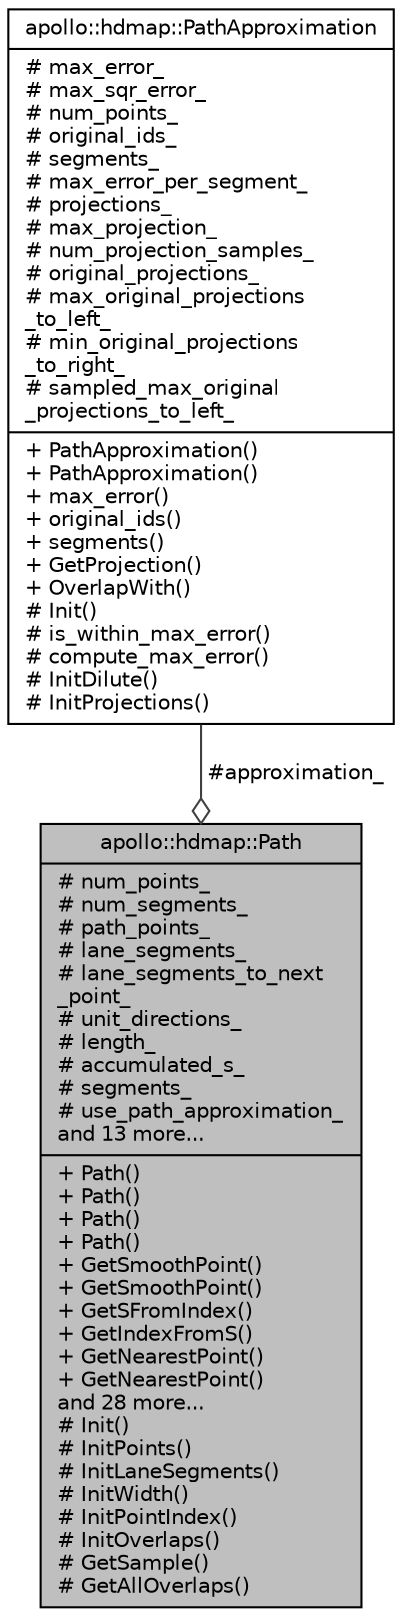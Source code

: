 digraph "apollo::hdmap::Path"
{
  edge [fontname="Helvetica",fontsize="10",labelfontname="Helvetica",labelfontsize="10"];
  node [fontname="Helvetica",fontsize="10",shape=record];
  Node1 [label="{apollo::hdmap::Path\n|# num_points_\l# num_segments_\l# path_points_\l# lane_segments_\l# lane_segments_to_next\l_point_\l# unit_directions_\l# length_\l# accumulated_s_\l# segments_\l# use_path_approximation_\land 13 more...\l|+ Path()\l+ Path()\l+ Path()\l+ Path()\l+ GetSmoothPoint()\l+ GetSmoothPoint()\l+ GetSFromIndex()\l+ GetIndexFromS()\l+ GetNearestPoint()\l+ GetNearestPoint()\land 28 more...\l# Init()\l# InitPoints()\l# InitLaneSegments()\l# InitWidth()\l# InitPointIndex()\l# InitOverlaps()\l# GetSample()\l# GetAllOverlaps()\l}",height=0.2,width=0.4,color="black", fillcolor="grey75", style="filled" fontcolor="black"];
  Node2 -> Node1 [color="grey25",fontsize="10",style="solid",label=" #approximation_" ,arrowhead="odiamond",fontname="Helvetica"];
  Node2 [label="{apollo::hdmap::PathApproximation\n|# max_error_\l# max_sqr_error_\l# num_points_\l# original_ids_\l# segments_\l# max_error_per_segment_\l# projections_\l# max_projection_\l# num_projection_samples_\l# original_projections_\l# max_original_projections\l_to_left_\l# min_original_projections\l_to_right_\l# sampled_max_original\l_projections_to_left_\l|+ PathApproximation()\l+ PathApproximation()\l+ max_error()\l+ original_ids()\l+ segments()\l+ GetProjection()\l+ OverlapWith()\l# Init()\l# is_within_max_error()\l# compute_max_error()\l# InitDilute()\l# InitProjections()\l}",height=0.2,width=0.4,color="black", fillcolor="white", style="filled",URL="$classapollo_1_1hdmap_1_1PathApproximation.html"];
}
